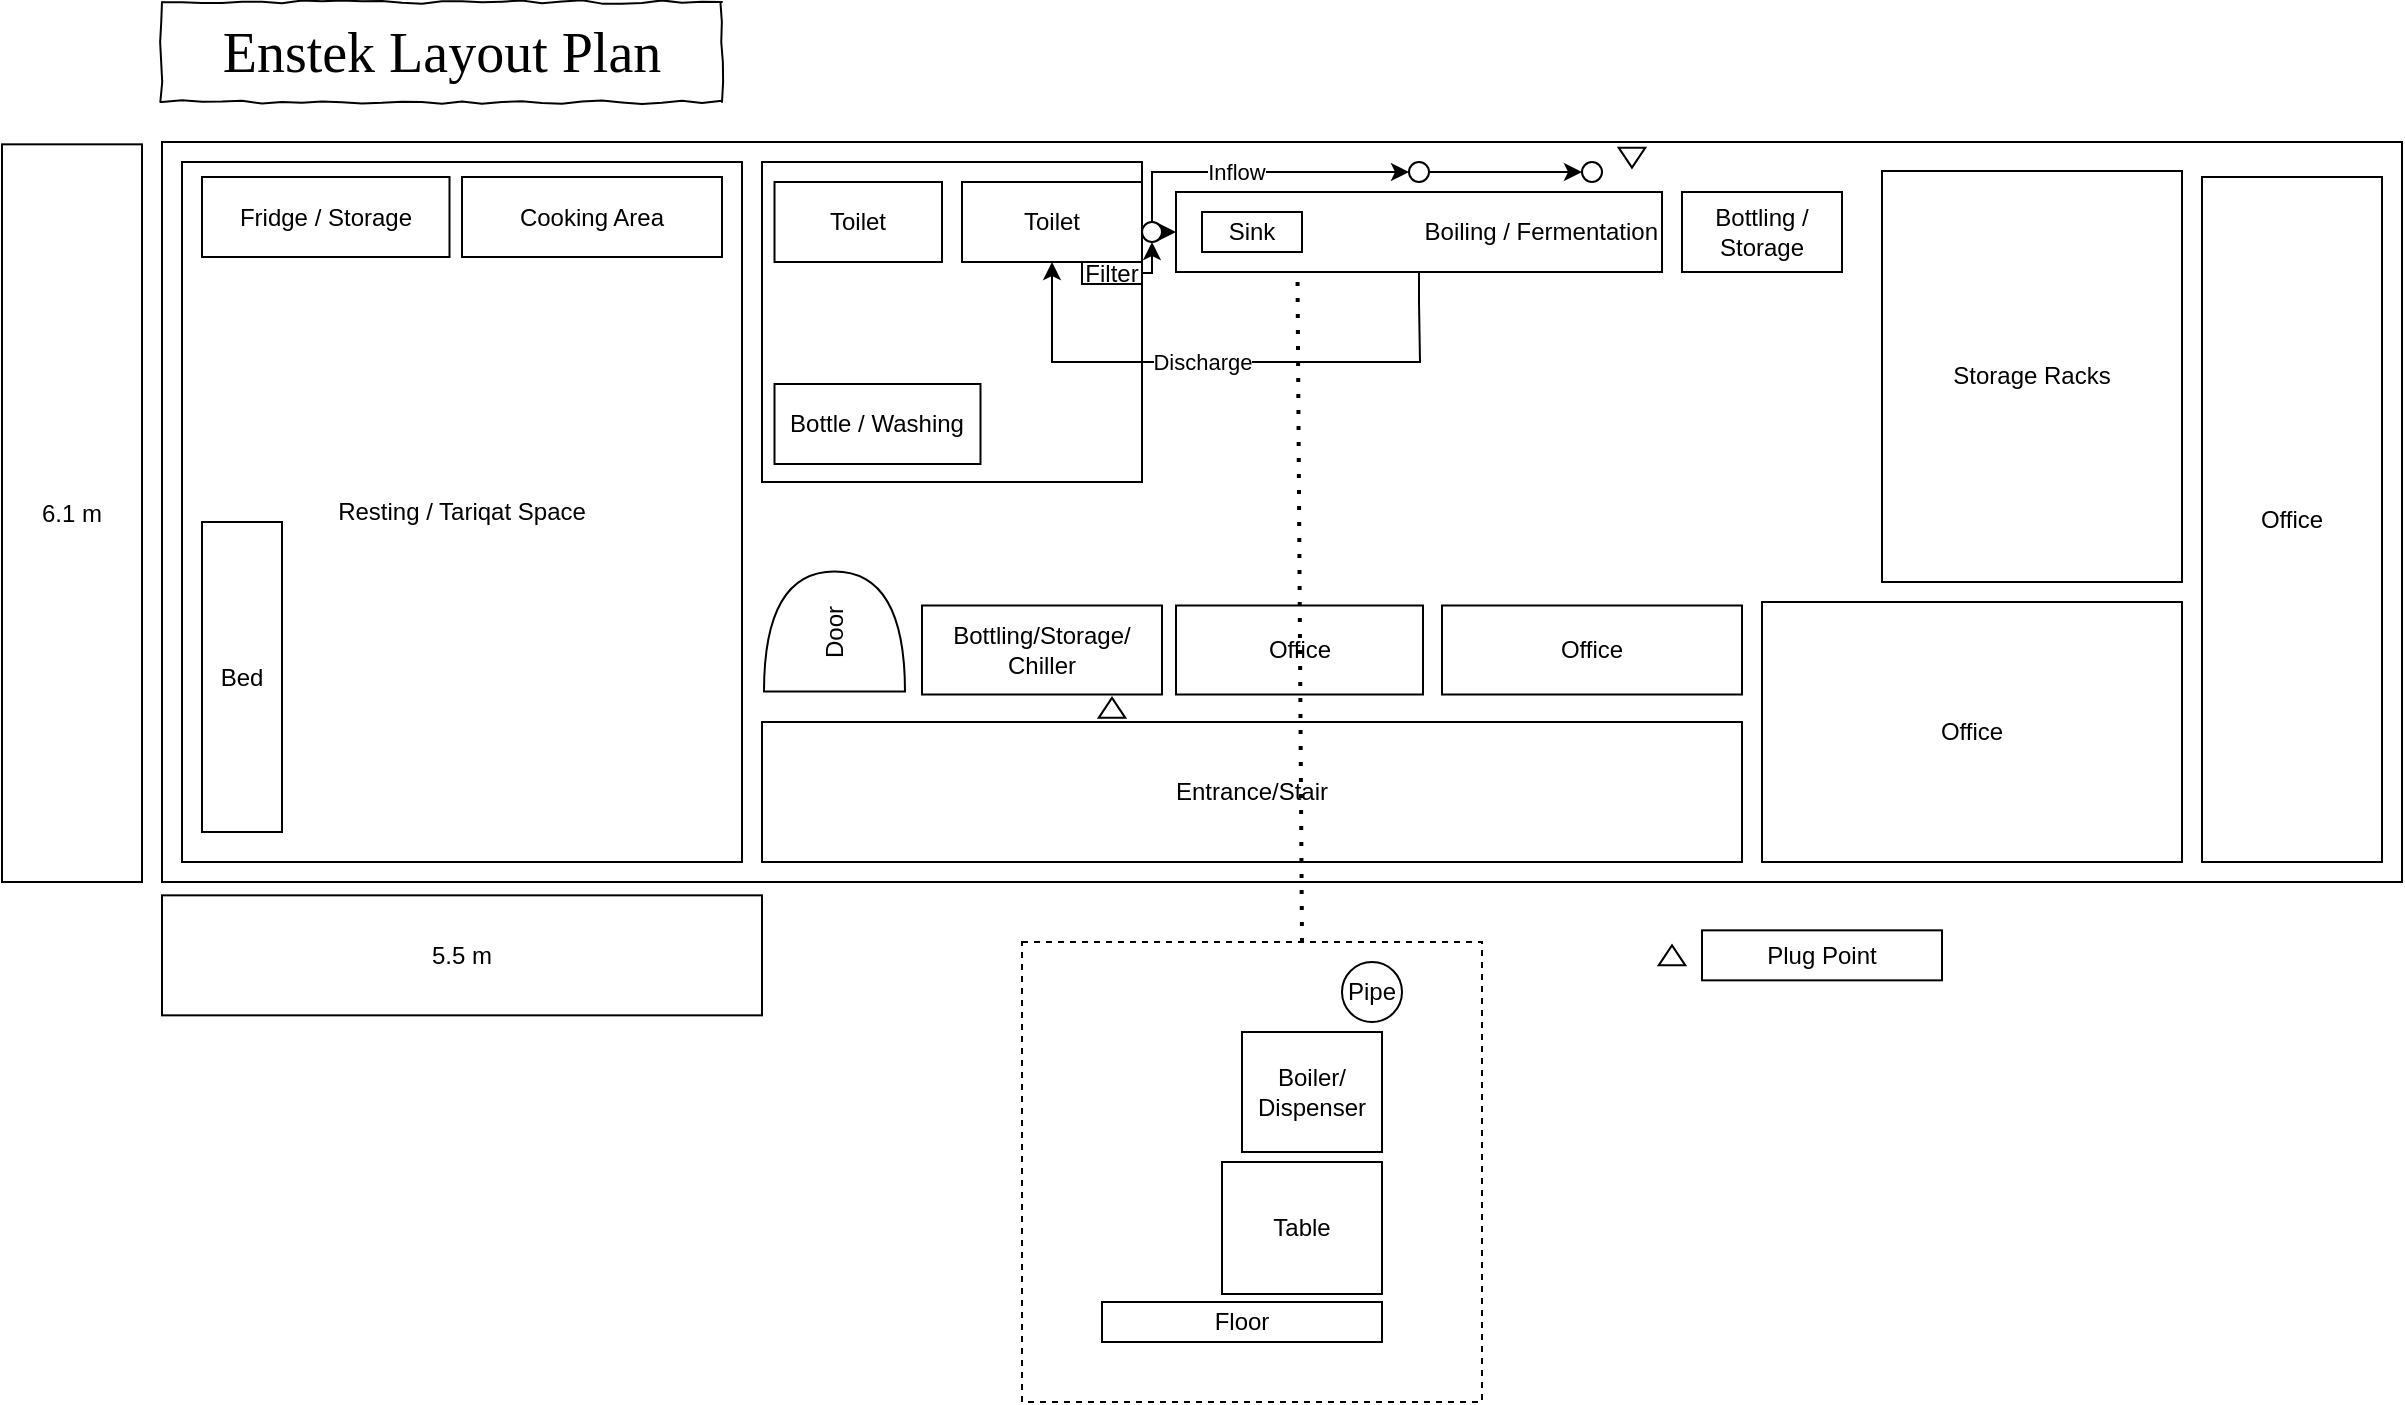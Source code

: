 <mxfile version="21.3.2" type="github">
  <diagram name="Page-1" id="03018318-947c-dd8e-b7a3-06fadd420f32">
    <mxGraphModel dx="2295" dy="637" grid="1" gridSize="10" guides="1" tooltips="1" connect="1" arrows="1" fold="1" page="1" pageScale="1" pageWidth="1100" pageHeight="850" background="#ffffff" math="0" shadow="0">
      <root>
        <mxCell id="0" />
        <mxCell id="1" parent="0" />
        <mxCell id="sEgmtD1Y4ZO5eSFx-lYp-2" value="" style="rounded=0;whiteSpace=wrap;html=1;" parent="1" vertex="1">
          <mxGeometry x="30" y="220" width="1120" height="370" as="geometry" />
        </mxCell>
        <mxCell id="677b7b8949515195-2" value="Enstek Layout Plan" style="whiteSpace=wrap;html=1;rounded=0;shadow=0;labelBackgroundColor=none;strokeWidth=1;fontFamily=Verdana;fontSize=28;align=center;comic=1;" parent="1" vertex="1">
          <mxGeometry x="30" y="150" width="280" height="50" as="geometry" />
        </mxCell>
        <mxCell id="sEgmtD1Y4ZO5eSFx-lYp-3" value="" style="rounded=0;whiteSpace=wrap;html=1;" parent="1" vertex="1">
          <mxGeometry x="330" y="230" width="190" height="160" as="geometry" />
        </mxCell>
        <mxCell id="sEgmtD1Y4ZO5eSFx-lYp-4" value="Entrance/Stair" style="rounded=0;whiteSpace=wrap;html=1;" parent="1" vertex="1">
          <mxGeometry x="330" y="510" width="490" height="70" as="geometry" />
        </mxCell>
        <mxCell id="sEgmtD1Y4ZO5eSFx-lYp-26" style="edgeStyle=orthogonalEdgeStyle;rounded=0;orthogonalLoop=1;jettySize=auto;html=1;exitX=0.5;exitY=1;exitDx=0;exitDy=0;entryX=0.5;entryY=1;entryDx=0;entryDy=0;" parent="1" source="sEgmtD1Y4ZO5eSFx-lYp-5" target="sEgmtD1Y4ZO5eSFx-lYp-10" edge="1">
          <mxGeometry relative="1" as="geometry">
            <Array as="points">
              <mxPoint x="659" y="300" />
              <mxPoint x="659" y="330" />
              <mxPoint x="475" y="330" />
            </Array>
          </mxGeometry>
        </mxCell>
        <mxCell id="sEgmtD1Y4ZO5eSFx-lYp-27" value="Discharge" style="edgeLabel;html=1;align=center;verticalAlign=middle;resizable=0;points=[];" parent="sEgmtD1Y4ZO5eSFx-lYp-26" vertex="1" connectable="0">
          <mxGeometry x="-0.36" y="-1" relative="1" as="geometry">
            <mxPoint x="-65" y="1" as="offset" />
          </mxGeometry>
        </mxCell>
        <mxCell id="sEgmtD1Y4ZO5eSFx-lYp-5" value="Boiling / Fermentation" style="rounded=0;whiteSpace=wrap;html=1;align=right;" parent="1" vertex="1">
          <mxGeometry x="537" y="245" width="243" height="40" as="geometry" />
        </mxCell>
        <mxCell id="sEgmtD1Y4ZO5eSFx-lYp-8" value="Bottling / Storage" style="rounded=0;whiteSpace=wrap;html=1;" parent="1" vertex="1">
          <mxGeometry x="790" y="245" width="80" height="40" as="geometry" />
        </mxCell>
        <mxCell id="sEgmtD1Y4ZO5eSFx-lYp-20" style="edgeStyle=orthogonalEdgeStyle;rounded=0;orthogonalLoop=1;jettySize=auto;html=1;exitX=1;exitY=0.5;exitDx=0;exitDy=0;entryX=0.5;entryY=1;entryDx=0;entryDy=0;" parent="1" source="sEgmtD1Y4ZO5eSFx-lYp-9" target="sEgmtD1Y4ZO5eSFx-lYp-19" edge="1">
          <mxGeometry relative="1" as="geometry" />
        </mxCell>
        <mxCell id="sEgmtD1Y4ZO5eSFx-lYp-9" value="Filter" style="rounded=0;whiteSpace=wrap;html=1;" parent="1" vertex="1">
          <mxGeometry x="490" y="280" width="30" height="11" as="geometry" />
        </mxCell>
        <mxCell id="sEgmtD1Y4ZO5eSFx-lYp-10" value="Toilet" style="rounded=0;whiteSpace=wrap;html=1;" parent="1" vertex="1">
          <mxGeometry x="430" y="240" width="90" height="40" as="geometry" />
        </mxCell>
        <mxCell id="sEgmtD1Y4ZO5eSFx-lYp-22" style="edgeStyle=orthogonalEdgeStyle;rounded=0;orthogonalLoop=1;jettySize=auto;html=1;exitX=1;exitY=0.5;exitDx=0;exitDy=0;entryX=0;entryY=0.5;entryDx=0;entryDy=0;" parent="1" source="sEgmtD1Y4ZO5eSFx-lYp-17" target="sEgmtD1Y4ZO5eSFx-lYp-18" edge="1">
          <mxGeometry relative="1" as="geometry" />
        </mxCell>
        <mxCell id="sEgmtD1Y4ZO5eSFx-lYp-17" value="" style="ellipse;whiteSpace=wrap;html=1;aspect=fixed;" parent="1" vertex="1">
          <mxGeometry x="653.5" y="230" width="10" height="10" as="geometry" />
        </mxCell>
        <mxCell id="sEgmtD1Y4ZO5eSFx-lYp-18" value="" style="ellipse;whiteSpace=wrap;html=1;aspect=fixed;" parent="1" vertex="1">
          <mxGeometry x="740" y="230" width="10" height="10" as="geometry" />
        </mxCell>
        <mxCell id="sEgmtD1Y4ZO5eSFx-lYp-21" style="edgeStyle=orthogonalEdgeStyle;rounded=0;orthogonalLoop=1;jettySize=auto;html=1;exitX=0.5;exitY=0;exitDx=0;exitDy=0;entryX=0;entryY=0.5;entryDx=0;entryDy=0;" parent="1" source="sEgmtD1Y4ZO5eSFx-lYp-19" target="sEgmtD1Y4ZO5eSFx-lYp-17" edge="1">
          <mxGeometry relative="1" as="geometry">
            <Array as="points">
              <mxPoint x="525" y="235" />
            </Array>
          </mxGeometry>
        </mxCell>
        <mxCell id="sEgmtD1Y4ZO5eSFx-lYp-28" value="Inflow" style="edgeLabel;html=1;align=center;verticalAlign=middle;resizable=0;points=[];" parent="sEgmtD1Y4ZO5eSFx-lYp-21" vertex="1" connectable="0">
          <mxGeometry x="-0.239" y="-1" relative="1" as="geometry">
            <mxPoint x="8" y="-1" as="offset" />
          </mxGeometry>
        </mxCell>
        <mxCell id="sEgmtD1Y4ZO5eSFx-lYp-25" style="edgeStyle=orthogonalEdgeStyle;rounded=0;orthogonalLoop=1;jettySize=auto;html=1;exitX=1;exitY=0.5;exitDx=0;exitDy=0;entryX=0;entryY=0.5;entryDx=0;entryDy=0;" parent="1" source="sEgmtD1Y4ZO5eSFx-lYp-19" target="sEgmtD1Y4ZO5eSFx-lYp-5" edge="1">
          <mxGeometry relative="1" as="geometry" />
        </mxCell>
        <mxCell id="sEgmtD1Y4ZO5eSFx-lYp-19" value="" style="ellipse;whiteSpace=wrap;html=1;aspect=fixed;" parent="1" vertex="1">
          <mxGeometry x="520" y="260" width="10" height="10" as="geometry" />
        </mxCell>
        <mxCell id="sEgmtD1Y4ZO5eSFx-lYp-30" value="Floor" style="rounded=0;whiteSpace=wrap;html=1;" parent="1" vertex="1">
          <mxGeometry x="500" y="800" width="140" height="20" as="geometry" />
        </mxCell>
        <mxCell id="sEgmtD1Y4ZO5eSFx-lYp-31" value="Table" style="rounded=0;whiteSpace=wrap;html=1;" parent="1" vertex="1">
          <mxGeometry x="560" y="730" width="80" height="66" as="geometry" />
        </mxCell>
        <mxCell id="sEgmtD1Y4ZO5eSFx-lYp-32" value="Boiler/ Dispenser" style="rounded=0;html=1;whiteSpace=wrap;" parent="1" vertex="1">
          <mxGeometry x="570" y="665" width="70" height="60" as="geometry" />
        </mxCell>
        <mxCell id="sEgmtD1Y4ZO5eSFx-lYp-33" value="Pipe" style="ellipse;whiteSpace=wrap;html=1;aspect=fixed;" parent="1" vertex="1">
          <mxGeometry x="620" y="630" width="30" height="30" as="geometry" />
        </mxCell>
        <mxCell id="sEgmtD1Y4ZO5eSFx-lYp-34" value="Office" style="rounded=0;whiteSpace=wrap;html=1;" parent="1" vertex="1">
          <mxGeometry x="1050" y="237.5" width="90" height="342.5" as="geometry" />
        </mxCell>
        <mxCell id="sEgmtD1Y4ZO5eSFx-lYp-35" value="Storage Racks" style="rounded=0;whiteSpace=wrap;html=1;" parent="1" vertex="1">
          <mxGeometry x="890" y="234.5" width="150" height="205.5" as="geometry" />
        </mxCell>
        <mxCell id="sEgmtD1Y4ZO5eSFx-lYp-36" value="Office" style="rounded=0;whiteSpace=wrap;html=1;" parent="1" vertex="1">
          <mxGeometry x="830" y="450" width="210" height="130" as="geometry" />
        </mxCell>
        <mxCell id="sEgmtD1Y4ZO5eSFx-lYp-37" value="Office" style="rounded=0;whiteSpace=wrap;html=1;" parent="1" vertex="1">
          <mxGeometry x="670" y="451.75" width="150" height="44.5" as="geometry" />
        </mxCell>
        <mxCell id="sEgmtD1Y4ZO5eSFx-lYp-39" value="Resting / Tariqat Space" style="rounded=0;whiteSpace=wrap;html=1;" parent="1" vertex="1">
          <mxGeometry x="40" y="230" width="280" height="350" as="geometry" />
        </mxCell>
        <mxCell id="sEgmtD1Y4ZO5eSFx-lYp-40" value="Bottling/Storage/ Chiller" style="rounded=0;whiteSpace=wrap;html=1;" parent="1" vertex="1">
          <mxGeometry x="410" y="451.75" width="120" height="44.5" as="geometry" />
        </mxCell>
        <mxCell id="UhZAmVKIM8HB2m7Gm_mt-1" value="Office" style="rounded=0;whiteSpace=wrap;html=1;" parent="1" vertex="1">
          <mxGeometry x="537" y="451.75" width="123.5" height="44.5" as="geometry" />
        </mxCell>
        <mxCell id="UhZAmVKIM8HB2m7Gm_mt-2" value="Bottle / Washing" style="rounded=0;whiteSpace=wrap;html=1;" parent="1" vertex="1">
          <mxGeometry x="336.25" y="341" width="103" height="40" as="geometry" />
        </mxCell>
        <mxCell id="UhZAmVKIM8HB2m7Gm_mt-4" value="Door" style="shape=or;whiteSpace=wrap;html=1;rotation=-90;" parent="1" vertex="1">
          <mxGeometry x="336.25" y="429.5" width="60" height="70.5" as="geometry" />
        </mxCell>
        <mxCell id="UhZAmVKIM8HB2m7Gm_mt-5" value="Sink" style="rounded=0;whiteSpace=wrap;html=1;" parent="1" vertex="1">
          <mxGeometry x="550" y="255" width="50" height="20" as="geometry" />
        </mxCell>
        <mxCell id="UhZAmVKIM8HB2m7Gm_mt-6" value="Toilet" style="rounded=0;whiteSpace=wrap;html=1;" parent="1" vertex="1">
          <mxGeometry x="336.25" y="240" width="83.75" height="40" as="geometry" />
        </mxCell>
        <mxCell id="UhZAmVKIM8HB2m7Gm_mt-8" value="" style="triangle;whiteSpace=wrap;html=1;rotation=90;" parent="1" vertex="1">
          <mxGeometry x="760" y="221.17" width="10" height="13.33" as="geometry" />
        </mxCell>
        <mxCell id="UhZAmVKIM8HB2m7Gm_mt-9" value="" style="triangle;whiteSpace=wrap;html=1;rotation=-90;" parent="1" vertex="1">
          <mxGeometry x="500" y="496.25" width="10" height="13.33" as="geometry" />
        </mxCell>
        <mxCell id="UhZAmVKIM8HB2m7Gm_mt-11" value="" style="endArrow=none;dashed=1;html=1;dashPattern=1 3;strokeWidth=2;rounded=0;entryX=0.25;entryY=1;entryDx=0;entryDy=0;" parent="1" target="sEgmtD1Y4ZO5eSFx-lYp-5" edge="1">
          <mxGeometry width="50" height="50" relative="1" as="geometry">
            <mxPoint x="600" y="620" as="sourcePoint" />
            <mxPoint x="620" y="320" as="targetPoint" />
          </mxGeometry>
        </mxCell>
        <mxCell id="UhZAmVKIM8HB2m7Gm_mt-12" value="" style="whiteSpace=wrap;html=1;aspect=fixed;dashed=1;fillColor=none;" parent="1" vertex="1">
          <mxGeometry x="460" y="620" width="230" height="230" as="geometry" />
        </mxCell>
        <mxCell id="UhZAmVKIM8HB2m7Gm_mt-13" value="" style="triangle;whiteSpace=wrap;html=1;rotation=-90;" parent="1" vertex="1">
          <mxGeometry x="780" y="620" width="10" height="13.33" as="geometry" />
        </mxCell>
        <mxCell id="UhZAmVKIM8HB2m7Gm_mt-14" value="Plug Point" style="rounded=0;whiteSpace=wrap;html=1;fillColor=none;" parent="1" vertex="1">
          <mxGeometry x="800" y="614.17" width="120" height="25" as="geometry" />
        </mxCell>
        <mxCell id="UhZAmVKIM8HB2m7Gm_mt-17" value="Cooking Area" style="rounded=0;whiteSpace=wrap;html=1;" parent="1" vertex="1">
          <mxGeometry x="180" y="237.5" width="130" height="40" as="geometry" />
        </mxCell>
        <mxCell id="UhZAmVKIM8HB2m7Gm_mt-18" value="Fridge / Storage" style="rounded=0;whiteSpace=wrap;html=1;" parent="1" vertex="1">
          <mxGeometry x="50" y="237.5" width="123.75" height="40" as="geometry" />
        </mxCell>
        <mxCell id="UhZAmVKIM8HB2m7Gm_mt-19" value="Bed" style="rounded=0;whiteSpace=wrap;html=1;" parent="1" vertex="1">
          <mxGeometry x="50" y="410" width="40" height="155" as="geometry" />
        </mxCell>
        <mxCell id="A5DjdAMHn2YOUA2c2um1-4" value="5.5 m" style="rounded=0;whiteSpace=wrap;html=1;" vertex="1" parent="1">
          <mxGeometry x="30" y="596.67" width="300" height="60" as="geometry" />
        </mxCell>
        <mxCell id="A5DjdAMHn2YOUA2c2um1-5" value="6.1 m" style="rounded=0;whiteSpace=wrap;html=1;" vertex="1" parent="1">
          <mxGeometry x="-50" y="221.17" width="70" height="368.83" as="geometry" />
        </mxCell>
      </root>
    </mxGraphModel>
  </diagram>
</mxfile>
